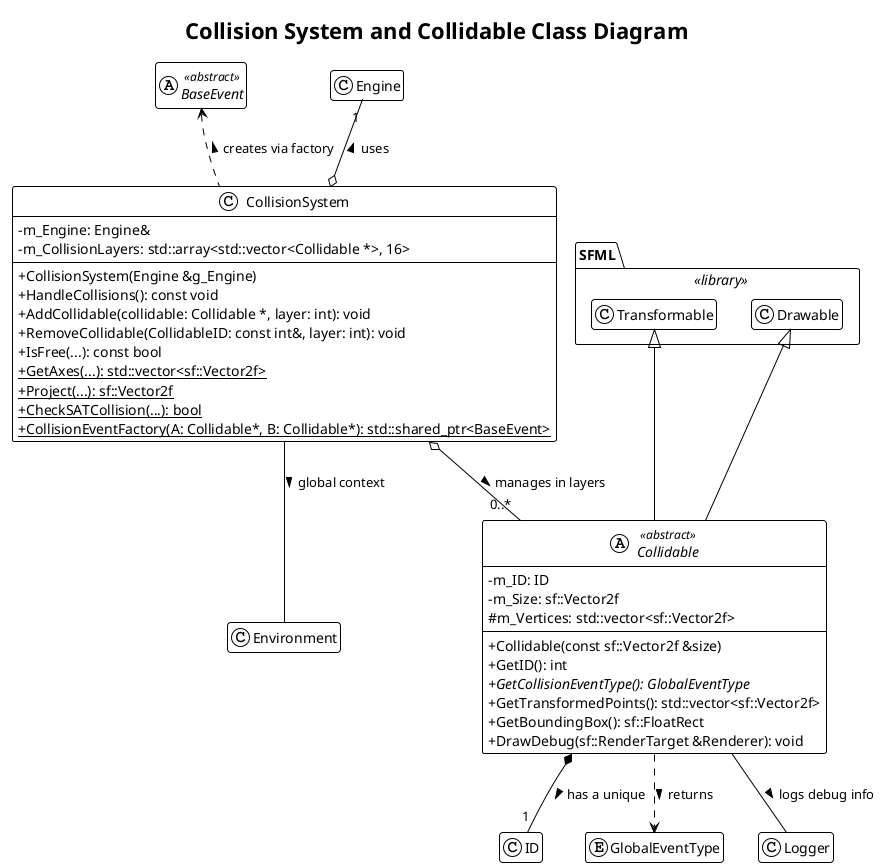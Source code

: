 @startuml
!theme plain
title Collision System and Collidable Class Diagram

' Settings for better readability
skinparam classAttributeIconSize 0
hide empty members

' --- External Dependencies ---
package SFML <<library>> {
    class Transformable
    class Drawable
}

class Engine
class ID

enum GlobalEventType
abstract class BaseEvent <<abstract>>

abstract class Collidable <<abstract>> {
    - m_ID: ID
    - m_Size: sf::Vector2f
    # m_Vertices: std::vector<sf::Vector2f>
    --
    + Collidable(const sf::Vector2f &size)
    + GetID(): int
    + {abstract} GetCollisionEventType(): GlobalEventType
    + GetTransformedPoints(): std::vector<sf::Vector2f>
    + GetBoundingBox(): sf::FloatRect
    + DrawDebug(sf::RenderTarget &Renderer): void
}

' --- Collision Management System ---
class CollisionSystem {
    - m_Engine: Engine&
    - m_CollisionLayers: std::array<std::vector<Collidable *>, 16>
    --
    + CollisionSystem(Engine &g_Engine)
    + HandleCollisions(): const void
    + AddCollidable(collidable: Collidable *, layer: int): void
    + RemoveCollidable(CollidableID: const int&, layer: int): void
    + IsFree(...): const bool
    + {static} GetAxes(...): std::vector<sf::Vector2f>
    + {static} Project(...): sf::Vector2f
    + {static} CheckSATCollision(...): bool
    + {static} CollisionEventFactory(A: Collidable*, B: Collidable*): std::shared_ptr<BaseEvent>
}


' --- RELATIONSHIPS ---

' ==> Inheritance (Is-A)
' Collidable inherits from two SFML base classes.
SFML.Transformable <|-- Collidable
SFML.Drawable <|-- Collidable

' ==> Composition (Owns-A)
' A Collidable has a unique ID.
Collidable *-- "1" ID : has a unique >

' ==> Aggregation (Manages-A / Has-A)
' The CollisionSystem manages a collection of NON-OWNING pointers to Collidable objects.
CollisionSystem o-- "0..*" Collidable : manages in layers >
' The CollisionSystem holds a NON-OWNING reference to the Engine.
CollisionSystem o-u- "1" Engine : uses >

' ==> Dependency (Uses-A)
' The factory method creates a specific type of BaseEvent.
CollisionSystem .u.> BaseEvent : creates via factory >
' The Collidable interface depends on the event type enum.
Collidable ..> GlobalEventType : returns >
CollisionSystem -- Environment : global context >
Collidable -- Logger : logs debug info >
@enduml